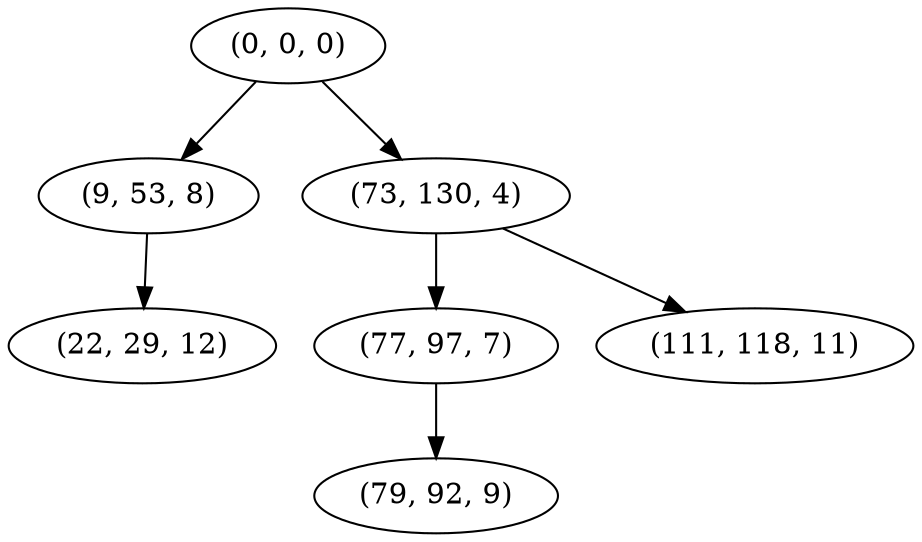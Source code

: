 digraph tree {
    "(0, 0, 0)";
    "(9, 53, 8)";
    "(22, 29, 12)";
    "(73, 130, 4)";
    "(77, 97, 7)";
    "(79, 92, 9)";
    "(111, 118, 11)";
    "(0, 0, 0)" -> "(9, 53, 8)";
    "(0, 0, 0)" -> "(73, 130, 4)";
    "(9, 53, 8)" -> "(22, 29, 12)";
    "(73, 130, 4)" -> "(77, 97, 7)";
    "(73, 130, 4)" -> "(111, 118, 11)";
    "(77, 97, 7)" -> "(79, 92, 9)";
}
